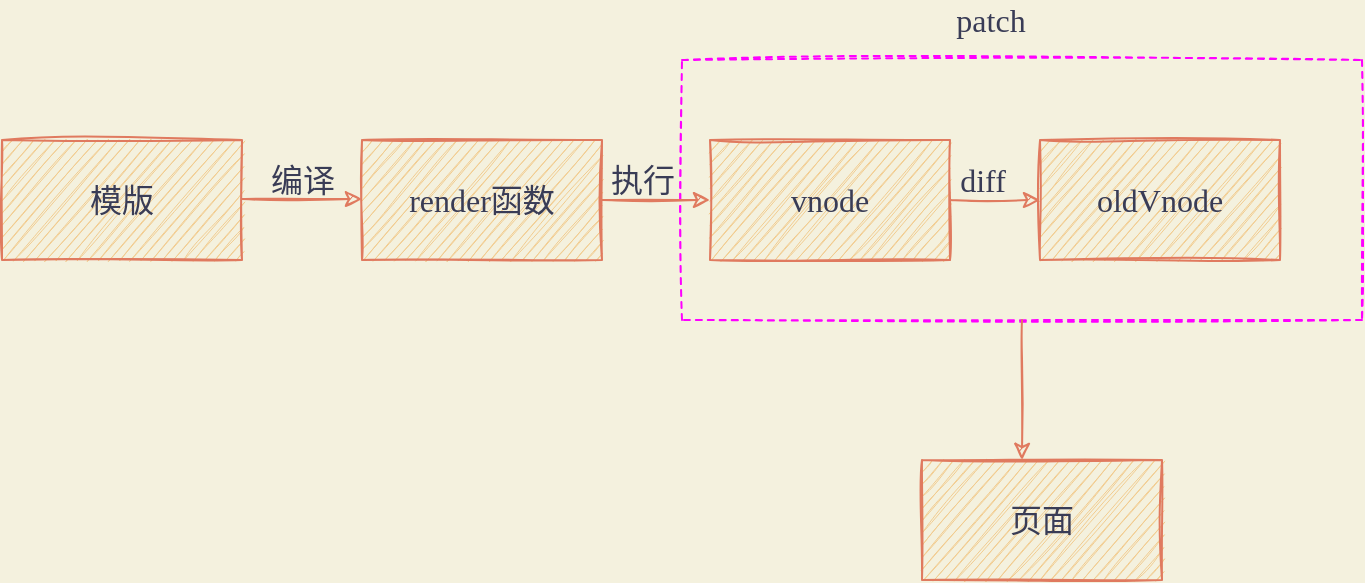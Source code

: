 <mxfile version="13.6.5">
    <diagram id="8zrxYpD9irFq4sK6_zCs" name="第 1 页">
        <mxGraphModel dx="659" dy="584" grid="1" gridSize="10" guides="1" tooltips="1" connect="1" arrows="1" fold="1" page="1" pageScale="1" pageWidth="827" pageHeight="1169" background="#F4F1DE" math="0" shadow="0">
            <root>
                <mxCell id="0"/>
                <mxCell id="1" style="" parent="0"/>
                <mxCell id="18" value="" style="rounded=0;whiteSpace=wrap;html=1;sketch=1;fillColor=none;dashed=1;fontFamily=杨任东竹石体;fontColor=#393C56;strokeColor=#FF00FF;" parent="1" vertex="1">
                    <mxGeometry x="400" y="140" width="340" height="130" as="geometry"/>
                </mxCell>
                <mxCell id="16" style="edgeStyle=orthogonalEdgeStyle;curved=0;rounded=1;sketch=1;orthogonalLoop=1;jettySize=auto;html=1;exitX=1;exitY=0.5;exitDx=0;exitDy=0;entryX=0;entryY=0.5;entryDx=0;entryDy=0;fontFamily=杨任东竹石体;labelBackgroundColor=#F4F1DE;strokeColor=#E07A5F;fontColor=#393C56;fontSize=16;" parent="1" source="6" target="15" edge="1">
                    <mxGeometry relative="1" as="geometry"/>
                </mxCell>
                <mxCell id="2" value="模版" style="rounded=0;whiteSpace=wrap;html=1;sketch=1;fontFamily=杨任东竹石体;fillColor=#F2CC8F;strokeColor=#E07A5F;fontColor=#393C56;fontSize=16;" parent="1" vertex="1">
                    <mxGeometry x="60" y="180" width="120" height="60" as="geometry"/>
                </mxCell>
                <mxCell id="4" value="" style="endArrow=classic;html=1;fontFamily=杨任东竹石体;sketch=1;labelBackgroundColor=#F4F1DE;strokeColor=#E07A5F;fontColor=#393C56;fontSize=16;" parent="1" edge="1">
                    <mxGeometry width="50" height="50" relative="1" as="geometry">
                        <mxPoint x="180" y="209.5" as="sourcePoint"/>
                        <mxPoint x="240" y="209.5" as="targetPoint"/>
                    </mxGeometry>
                </mxCell>
                <mxCell id="8" style="edgeStyle=orthogonalEdgeStyle;rounded=0;orthogonalLoop=1;jettySize=auto;html=1;entryX=0;entryY=0.5;entryDx=0;entryDy=0;fontFamily=杨任东竹石体;sketch=1;labelBackgroundColor=#F4F1DE;strokeColor=#E07A5F;fontColor=#393C56;fontSize=16;" parent="1" source="5" target="6" edge="1">
                    <mxGeometry relative="1" as="geometry"/>
                </mxCell>
                <mxCell id="5" value="render函数" style="rounded=0;whiteSpace=wrap;html=1;fontFamily=杨任东竹石体;sketch=1;fillColor=#F2CC8F;strokeColor=#E07A5F;fontColor=#393C56;fontSize=16;" parent="1" vertex="1">
                    <mxGeometry x="240" y="180" width="120" height="60" as="geometry"/>
                </mxCell>
                <mxCell id="6" value="vnode" style="rounded=0;whiteSpace=wrap;html=1;fontFamily=杨任东竹石体;sketch=1;fillColor=#F2CC8F;strokeColor=#E07A5F;fontColor=#393C56;fontSize=16;" parent="1" vertex="1">
                    <mxGeometry x="414" y="180" width="120" height="60" as="geometry"/>
                </mxCell>
                <mxCell id="9" value="编译" style="text;html=1;align=center;verticalAlign=middle;resizable=0;points=[];autosize=1;fontFamily=杨任东竹石体;sketch=1;fontColor=#393C56;fontSize=16;" parent="1" vertex="1">
                    <mxGeometry x="185" y="190" width="50" height="20" as="geometry"/>
                </mxCell>
                <mxCell id="10" value="执行" style="text;html=1;align=center;verticalAlign=middle;resizable=0;points=[];autosize=1;fontFamily=杨任东竹石体;sketch=1;fontColor=#393C56;fontSize=16;" parent="1" vertex="1">
                    <mxGeometry x="355" y="190" width="50" height="20" as="geometry"/>
                </mxCell>
                <mxCell id="11" value="页面" style="rounded=0;whiteSpace=wrap;html=1;labelBorderColor=none;sketch=1;fontFamily=杨任东竹石体;fillColor=#F2CC8F;strokeColor=#E07A5F;fontColor=#393C56;fontSize=16;" parent="1" vertex="1">
                    <mxGeometry x="520" y="340" width="120" height="60" as="geometry"/>
                </mxCell>
                <mxCell id="13" value="patch" style="text;html=1;align=center;verticalAlign=middle;resizable=0;points=[];autosize=1;fontFamily=杨任东竹石体;sketch=1;fontColor=#393C56;fontSize=16;" parent="1" vertex="1">
                    <mxGeometry x="534" y="110" width="40" height="20" as="geometry"/>
                </mxCell>
                <mxCell id="15" value="oldVnode" style="rounded=0;whiteSpace=wrap;html=1;fontFamily=杨任东竹石体;sketch=1;fillColor=#F2CC8F;strokeColor=#E07A5F;fontColor=#393C56;fontSize=16;" parent="1" vertex="1">
                    <mxGeometry x="579" y="180" width="120" height="60" as="geometry"/>
                </mxCell>
                <mxCell id="17" value="diff" style="text;html=1;align=center;verticalAlign=middle;resizable=0;points=[];autosize=1;fontFamily=杨任东竹石体;fontColor=#393C56;fontSize=16;" parent="1" vertex="1">
                    <mxGeometry x="535" y="190" width="30" height="20" as="geometry"/>
                </mxCell>
                <mxCell id="19" style="edgeStyle=orthogonalEdgeStyle;curved=0;rounded=1;sketch=1;orthogonalLoop=1;jettySize=auto;html=1;exitX=0.5;exitY=1;exitDx=0;exitDy=0;entryX=0.417;entryY=0;entryDx=0;entryDy=0;entryPerimeter=0;fontFamily=杨任东竹石体;labelBackgroundColor=#F4F1DE;strokeColor=#E07A5F;fontColor=#393C56;fontSize=16;" parent="1" source="18" target="11" edge="1">
                    <mxGeometry relative="1" as="geometry"/>
                </mxCell>
            </root>
        </mxGraphModel>
    </diagram>
</mxfile>